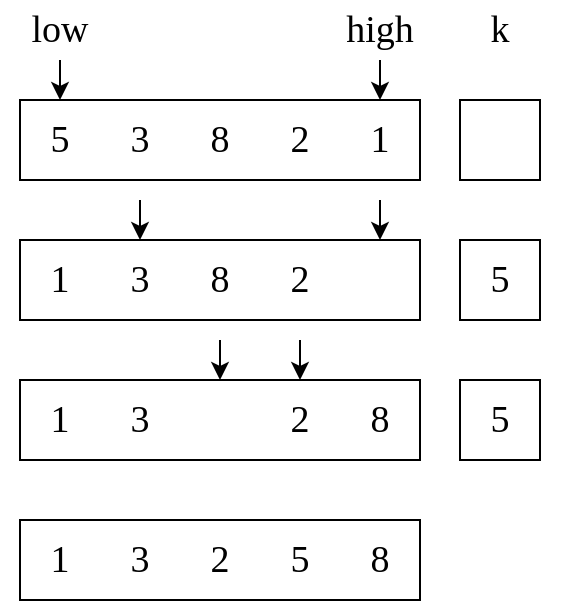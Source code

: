 <mxfile version="23.0.2" type="device">
  <diagram name="第 1 页" id="FVH1DVoAs45WlOHJc8Bu">
    <mxGraphModel dx="1425" dy="852" grid="1" gridSize="10" guides="1" tooltips="1" connect="1" arrows="1" fold="1" page="1" pageScale="1" pageWidth="827" pageHeight="1169" math="0" shadow="0">
      <root>
        <mxCell id="0" />
        <mxCell id="1" parent="0" />
        <mxCell id="RkB0XEq5HXLJtmsmXvaN-1" value="" style="group" parent="1" vertex="1" connectable="0">
          <mxGeometry x="280" y="160" width="200" height="40" as="geometry" />
        </mxCell>
        <mxCell id="RkB0XEq5HXLJtmsmXvaN-2" value="" style="rounded=0;whiteSpace=wrap;html=1;" parent="RkB0XEq5HXLJtmsmXvaN-1" vertex="1">
          <mxGeometry width="200" height="40" as="geometry" />
        </mxCell>
        <mxCell id="RkB0XEq5HXLJtmsmXvaN-3" value="5" style="ellipse;whiteSpace=wrap;html=1;fontFamily=Times New Roman;fontSize=19;fillColor=none;strokeColor=none;" parent="RkB0XEq5HXLJtmsmXvaN-1" vertex="1">
          <mxGeometry width="40" height="40" as="geometry" />
        </mxCell>
        <mxCell id="RkB0XEq5HXLJtmsmXvaN-4" value="3" style="ellipse;whiteSpace=wrap;html=1;fontFamily=Times New Roman;fontSize=19;fillColor=none;strokeColor=none;" parent="RkB0XEq5HXLJtmsmXvaN-1" vertex="1">
          <mxGeometry x="40" width="40" height="40" as="geometry" />
        </mxCell>
        <mxCell id="RkB0XEq5HXLJtmsmXvaN-5" value="8" style="ellipse;whiteSpace=wrap;html=1;fontFamily=Times New Roman;fontSize=19;fillColor=none;strokeColor=none;" parent="RkB0XEq5HXLJtmsmXvaN-1" vertex="1">
          <mxGeometry x="80" width="40" height="40" as="geometry" />
        </mxCell>
        <mxCell id="RkB0XEq5HXLJtmsmXvaN-6" value="2" style="ellipse;whiteSpace=wrap;html=1;fontFamily=Times New Roman;fontSize=19;fillColor=none;strokeColor=none;" parent="RkB0XEq5HXLJtmsmXvaN-1" vertex="1">
          <mxGeometry x="120" width="40" height="40" as="geometry" />
        </mxCell>
        <mxCell id="RkB0XEq5HXLJtmsmXvaN-7" value="1" style="ellipse;whiteSpace=wrap;html=1;fontFamily=Times New Roman;fontSize=19;fillColor=none;strokeColor=none;" parent="RkB0XEq5HXLJtmsmXvaN-1" vertex="1">
          <mxGeometry x="160" width="40" height="40" as="geometry" />
        </mxCell>
        <mxCell id="RkB0XEq5HXLJtmsmXvaN-8" value="" style="group" parent="1" vertex="1" connectable="0">
          <mxGeometry x="280" y="230" width="200" height="40" as="geometry" />
        </mxCell>
        <mxCell id="RkB0XEq5HXLJtmsmXvaN-9" value="" style="rounded=0;whiteSpace=wrap;html=1;" parent="RkB0XEq5HXLJtmsmXvaN-8" vertex="1">
          <mxGeometry width="200" height="40" as="geometry" />
        </mxCell>
        <mxCell id="RkB0XEq5HXLJtmsmXvaN-10" value="1" style="ellipse;whiteSpace=wrap;html=1;fontFamily=Times New Roman;fontSize=19;fillColor=none;strokeColor=none;" parent="RkB0XEq5HXLJtmsmXvaN-8" vertex="1">
          <mxGeometry width="40" height="40" as="geometry" />
        </mxCell>
        <mxCell id="RkB0XEq5HXLJtmsmXvaN-11" value="3" style="ellipse;whiteSpace=wrap;html=1;fontFamily=Times New Roman;fontSize=19;fillColor=none;strokeColor=none;" parent="RkB0XEq5HXLJtmsmXvaN-8" vertex="1">
          <mxGeometry x="40" width="40" height="40" as="geometry" />
        </mxCell>
        <mxCell id="RkB0XEq5HXLJtmsmXvaN-12" value="8" style="ellipse;whiteSpace=wrap;html=1;fontFamily=Times New Roman;fontSize=19;fillColor=none;strokeColor=none;" parent="RkB0XEq5HXLJtmsmXvaN-8" vertex="1">
          <mxGeometry x="80" width="40" height="40" as="geometry" />
        </mxCell>
        <mxCell id="RkB0XEq5HXLJtmsmXvaN-13" value="2" style="ellipse;whiteSpace=wrap;html=1;fontFamily=Times New Roman;fontSize=19;fillColor=none;strokeColor=none;" parent="RkB0XEq5HXLJtmsmXvaN-8" vertex="1">
          <mxGeometry x="120" width="40" height="40" as="geometry" />
        </mxCell>
        <mxCell id="RkB0XEq5HXLJtmsmXvaN-15" value="" style="group" parent="1" vertex="1" connectable="0">
          <mxGeometry x="280" y="300" width="200" height="40" as="geometry" />
        </mxCell>
        <mxCell id="RkB0XEq5HXLJtmsmXvaN-16" value="" style="rounded=0;whiteSpace=wrap;html=1;" parent="RkB0XEq5HXLJtmsmXvaN-15" vertex="1">
          <mxGeometry width="200" height="40" as="geometry" />
        </mxCell>
        <mxCell id="RkB0XEq5HXLJtmsmXvaN-17" value="1" style="ellipse;whiteSpace=wrap;html=1;fontFamily=Times New Roman;fontSize=19;fillColor=none;strokeColor=none;" parent="RkB0XEq5HXLJtmsmXvaN-15" vertex="1">
          <mxGeometry width="40" height="40" as="geometry" />
        </mxCell>
        <mxCell id="RkB0XEq5HXLJtmsmXvaN-18" value="3" style="ellipse;whiteSpace=wrap;html=1;fontFamily=Times New Roman;fontSize=19;fillColor=none;strokeColor=none;" parent="RkB0XEq5HXLJtmsmXvaN-15" vertex="1">
          <mxGeometry x="40" width="40" height="40" as="geometry" />
        </mxCell>
        <mxCell id="RkB0XEq5HXLJtmsmXvaN-20" value="2" style="ellipse;whiteSpace=wrap;html=1;fontFamily=Times New Roman;fontSize=19;fillColor=none;strokeColor=none;" parent="RkB0XEq5HXLJtmsmXvaN-15" vertex="1">
          <mxGeometry x="120" width="40" height="40" as="geometry" />
        </mxCell>
        <mxCell id="RkB0XEq5HXLJtmsmXvaN-21" value="8" style="ellipse;whiteSpace=wrap;html=1;fontFamily=Times New Roman;fontSize=19;fillColor=none;strokeColor=none;" parent="RkB0XEq5HXLJtmsmXvaN-15" vertex="1">
          <mxGeometry x="160" width="40" height="40" as="geometry" />
        </mxCell>
        <mxCell id="RkB0XEq5HXLJtmsmXvaN-22" value="" style="group" parent="1" vertex="1" connectable="0">
          <mxGeometry x="280" y="370" width="200" height="40" as="geometry" />
        </mxCell>
        <mxCell id="RkB0XEq5HXLJtmsmXvaN-23" value="" style="rounded=0;whiteSpace=wrap;html=1;" parent="RkB0XEq5HXLJtmsmXvaN-22" vertex="1">
          <mxGeometry width="200" height="40" as="geometry" />
        </mxCell>
        <mxCell id="RkB0XEq5HXLJtmsmXvaN-24" value="1" style="ellipse;whiteSpace=wrap;html=1;fontFamily=Times New Roman;fontSize=19;fillColor=none;strokeColor=none;" parent="RkB0XEq5HXLJtmsmXvaN-22" vertex="1">
          <mxGeometry width="40" height="40" as="geometry" />
        </mxCell>
        <mxCell id="RkB0XEq5HXLJtmsmXvaN-25" value="3" style="ellipse;whiteSpace=wrap;html=1;fontFamily=Times New Roman;fontSize=19;fillColor=none;strokeColor=none;" parent="RkB0XEq5HXLJtmsmXvaN-22" vertex="1">
          <mxGeometry x="40" width="40" height="40" as="geometry" />
        </mxCell>
        <mxCell id="RkB0XEq5HXLJtmsmXvaN-26" value="2" style="ellipse;whiteSpace=wrap;html=1;fontFamily=Times New Roman;fontSize=19;fillColor=none;strokeColor=none;" parent="RkB0XEq5HXLJtmsmXvaN-22" vertex="1">
          <mxGeometry x="80" width="40" height="40" as="geometry" />
        </mxCell>
        <mxCell id="RkB0XEq5HXLJtmsmXvaN-28" value="8" style="ellipse;whiteSpace=wrap;html=1;fontFamily=Times New Roman;fontSize=19;fillColor=none;strokeColor=none;" parent="RkB0XEq5HXLJtmsmXvaN-22" vertex="1">
          <mxGeometry x="160" width="40" height="40" as="geometry" />
        </mxCell>
        <mxCell id="RkB0XEq5HXLJtmsmXvaN-54" value="5" style="ellipse;whiteSpace=wrap;html=1;fontFamily=Times New Roman;fontSize=19;fillColor=none;strokeColor=none;" parent="RkB0XEq5HXLJtmsmXvaN-22" vertex="1">
          <mxGeometry x="120" width="40" height="40" as="geometry" />
        </mxCell>
        <mxCell id="RkB0XEq5HXLJtmsmXvaN-29" value="" style="endArrow=classic;html=1;rounded=0;entryX=0.5;entryY=0;entryDx=0;entryDy=0;" parent="1" target="RkB0XEq5HXLJtmsmXvaN-3" edge="1">
          <mxGeometry width="50" height="50" relative="1" as="geometry">
            <mxPoint x="300" y="140" as="sourcePoint" />
            <mxPoint x="330" y="90" as="targetPoint" />
          </mxGeometry>
        </mxCell>
        <mxCell id="RkB0XEq5HXLJtmsmXvaN-33" value="" style="endArrow=classic;html=1;rounded=0;entryX=0.5;entryY=0;entryDx=0;entryDy=0;" parent="1" target="RkB0XEq5HXLJtmsmXvaN-7" edge="1">
          <mxGeometry width="50" height="50" relative="1" as="geometry">
            <mxPoint x="460" y="140" as="sourcePoint" />
            <mxPoint x="540" y="300" as="targetPoint" />
          </mxGeometry>
        </mxCell>
        <mxCell id="RkB0XEq5HXLJtmsmXvaN-34" value="" style="endArrow=classic;html=1;rounded=0;entryX=0.5;entryY=0;entryDx=0;entryDy=0;" parent="1" target="RkB0XEq5HXLJtmsmXvaN-11" edge="1">
          <mxGeometry width="50" height="50" relative="1" as="geometry">
            <mxPoint x="340" y="210" as="sourcePoint" />
            <mxPoint x="470" y="230" as="targetPoint" />
          </mxGeometry>
        </mxCell>
        <mxCell id="RkB0XEq5HXLJtmsmXvaN-35" value="" style="endArrow=classic;html=1;rounded=0;entryX=0.5;entryY=0;entryDx=0;entryDy=0;" parent="1" edge="1">
          <mxGeometry width="50" height="50" relative="1" as="geometry">
            <mxPoint x="460" y="210" as="sourcePoint" />
            <mxPoint x="460" y="230" as="targetPoint" />
          </mxGeometry>
        </mxCell>
        <mxCell id="RkB0XEq5HXLJtmsmXvaN-36" value="" style="endArrow=classic;html=1;rounded=0;entryX=0.5;entryY=0;entryDx=0;entryDy=0;" parent="1" edge="1">
          <mxGeometry width="50" height="50" relative="1" as="geometry">
            <mxPoint x="380" y="280" as="sourcePoint" />
            <mxPoint x="380" y="300.0" as="targetPoint" />
          </mxGeometry>
        </mxCell>
        <mxCell id="RkB0XEq5HXLJtmsmXvaN-37" value="" style="endArrow=classic;html=1;rounded=0;entryX=0.5;entryY=0;entryDx=0;entryDy=0;" parent="1" target="RkB0XEq5HXLJtmsmXvaN-20" edge="1">
          <mxGeometry width="50" height="50" relative="1" as="geometry">
            <mxPoint x="420" y="280" as="sourcePoint" />
            <mxPoint x="470" y="230" as="targetPoint" />
          </mxGeometry>
        </mxCell>
        <mxCell id="RkB0XEq5HXLJtmsmXvaN-39" value="&lt;span style=&quot;font-size: 19px;&quot;&gt;k&lt;/span&gt;" style="text;html=1;strokeColor=none;fillColor=none;align=center;verticalAlign=middle;whiteSpace=wrap;rounded=0;fontSize=11;fontFamily=Times New Roman;fontColor=default;" parent="1" vertex="1">
          <mxGeometry x="490" y="110" width="60" height="30" as="geometry" />
        </mxCell>
        <mxCell id="RkB0XEq5HXLJtmsmXvaN-40" value="&lt;span style=&quot;font-size: 19px;&quot;&gt;low&lt;/span&gt;" style="text;html=1;strokeColor=none;fillColor=none;align=center;verticalAlign=middle;whiteSpace=wrap;rounded=0;fontSize=11;fontFamily=Times New Roman;fontColor=default;" parent="1" vertex="1">
          <mxGeometry x="270" y="110" width="60" height="30" as="geometry" />
        </mxCell>
        <mxCell id="RkB0XEq5HXLJtmsmXvaN-41" value="&lt;span style=&quot;font-size: 19px;&quot;&gt;high&lt;/span&gt;" style="text;html=1;strokeColor=none;fillColor=none;align=center;verticalAlign=middle;whiteSpace=wrap;rounded=0;fontSize=11;fontFamily=Times New Roman;fontColor=default;" parent="1" vertex="1">
          <mxGeometry x="430" y="110" width="60" height="30" as="geometry" />
        </mxCell>
        <mxCell id="RkB0XEq5HXLJtmsmXvaN-46" value="" style="group" parent="1" vertex="1" connectable="0">
          <mxGeometry x="500" y="160" width="40" height="40" as="geometry" />
        </mxCell>
        <mxCell id="RkB0XEq5HXLJtmsmXvaN-38" value="" style="rounded=0;whiteSpace=wrap;html=1;" parent="RkB0XEq5HXLJtmsmXvaN-46" vertex="1">
          <mxGeometry width="40" height="40" as="geometry" />
        </mxCell>
        <mxCell id="RkB0XEq5HXLJtmsmXvaN-47" value="" style="group" parent="1" vertex="1" connectable="0">
          <mxGeometry x="500" y="230" width="40" height="40" as="geometry" />
        </mxCell>
        <mxCell id="RkB0XEq5HXLJtmsmXvaN-48" value="" style="rounded=0;whiteSpace=wrap;html=1;" parent="RkB0XEq5HXLJtmsmXvaN-47" vertex="1">
          <mxGeometry width="40" height="40" as="geometry" />
        </mxCell>
        <mxCell id="RkB0XEq5HXLJtmsmXvaN-49" value="5" style="ellipse;whiteSpace=wrap;html=1;fontFamily=Times New Roman;fontSize=19;fillColor=none;strokeColor=none;" parent="RkB0XEq5HXLJtmsmXvaN-47" vertex="1">
          <mxGeometry width="40" height="40" as="geometry" />
        </mxCell>
        <mxCell id="RkB0XEq5HXLJtmsmXvaN-50" value="" style="group" parent="1" vertex="1" connectable="0">
          <mxGeometry x="500" y="300" width="40" height="40" as="geometry" />
        </mxCell>
        <mxCell id="RkB0XEq5HXLJtmsmXvaN-51" value="" style="rounded=0;whiteSpace=wrap;html=1;" parent="RkB0XEq5HXLJtmsmXvaN-50" vertex="1">
          <mxGeometry width="40" height="40" as="geometry" />
        </mxCell>
        <mxCell id="RkB0XEq5HXLJtmsmXvaN-52" value="5" style="ellipse;whiteSpace=wrap;html=1;fontFamily=Times New Roman;fontSize=19;fillColor=none;strokeColor=none;" parent="RkB0XEq5HXLJtmsmXvaN-50" vertex="1">
          <mxGeometry width="40" height="40" as="geometry" />
        </mxCell>
      </root>
    </mxGraphModel>
  </diagram>
</mxfile>
